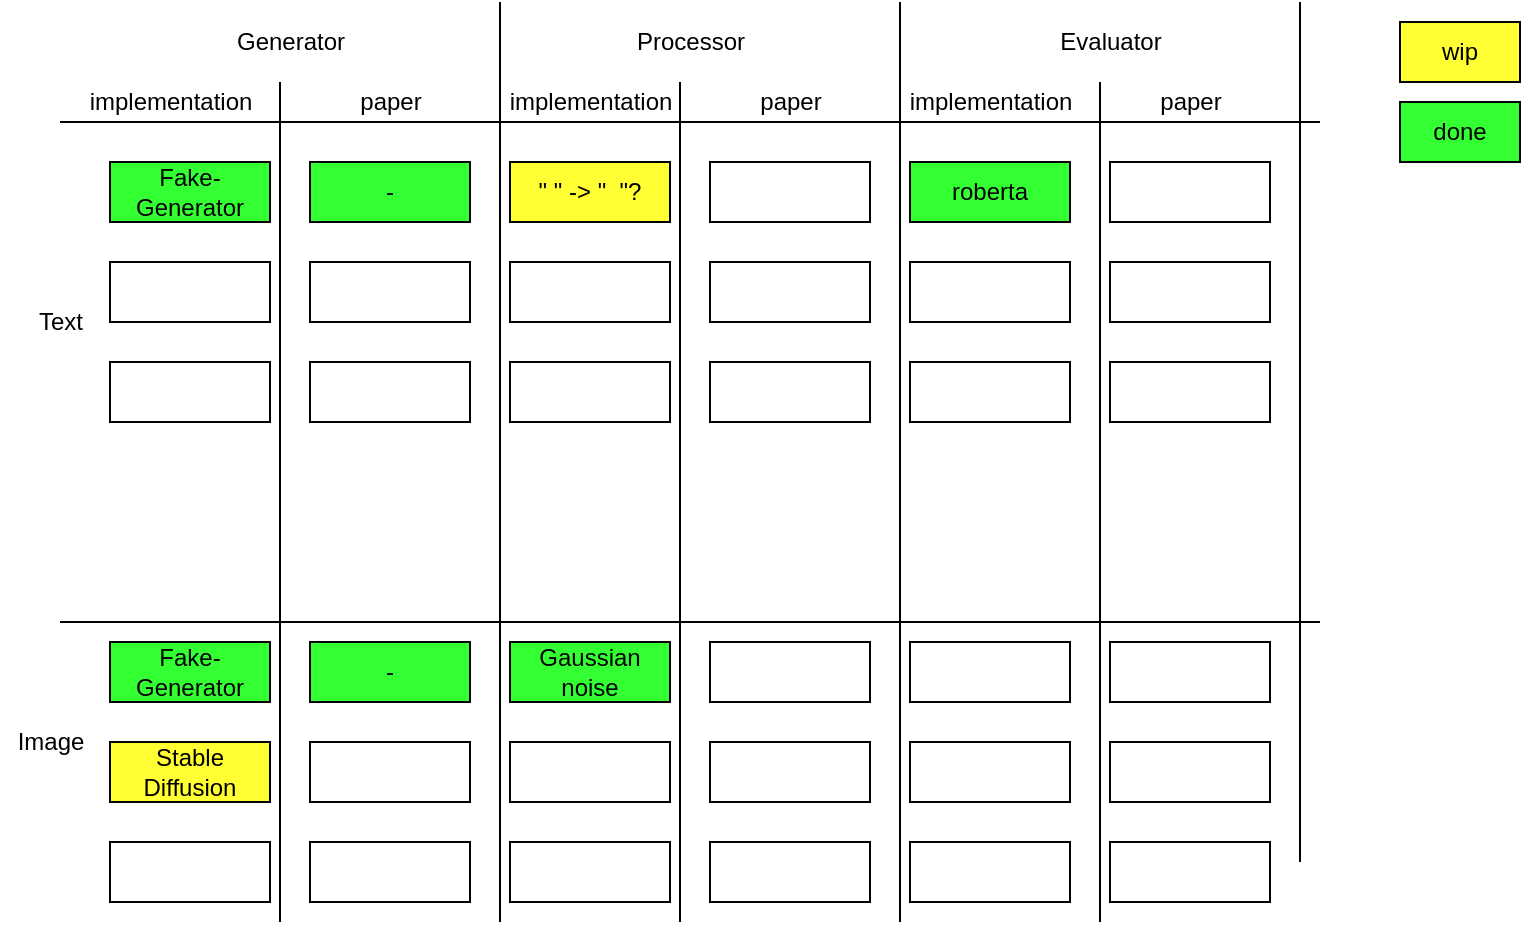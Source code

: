<mxfile version="18.0.4" type="device"><diagram id="whsIAXvvB3Vlr7miQYWP" name="Page-1"><mxGraphModel dx="925" dy="487" grid="1" gridSize="10" guides="1" tooltips="1" connect="1" arrows="1" fold="1" page="1" pageScale="1" pageWidth="827" pageHeight="1169" math="0" shadow="0"><root><mxCell id="0"/><mxCell id="1" parent="0"/><mxCell id="pHOT10jgORBA76ojkJSI-1" value="Fake-Generator" style="rounded=0;whiteSpace=wrap;html=1;fillColor=#33FF33;" vertex="1" parent="1"><mxGeometry x="65" y="130" width="80" height="30" as="geometry"/></mxCell><mxCell id="pHOT10jgORBA76ojkJSI-2" value="Generator" style="text;html=1;align=center;verticalAlign=middle;resizable=0;points=[];autosize=1;strokeColor=none;fillColor=none;" vertex="1" parent="1"><mxGeometry x="120" y="60" width="70" height="20" as="geometry"/></mxCell><mxCell id="pHOT10jgORBA76ojkJSI-3" value="Processor" style="text;html=1;align=center;verticalAlign=middle;resizable=0;points=[];autosize=1;strokeColor=none;fillColor=none;" vertex="1" parent="1"><mxGeometry x="320" y="60" width="70" height="20" as="geometry"/></mxCell><mxCell id="pHOT10jgORBA76ojkJSI-4" value="Evaluator" style="text;html=1;align=center;verticalAlign=middle;resizable=0;points=[];autosize=1;strokeColor=none;fillColor=none;" vertex="1" parent="1"><mxGeometry x="530" y="60" width="70" height="20" as="geometry"/></mxCell><mxCell id="pHOT10jgORBA76ojkJSI-5" value="" style="rounded=0;whiteSpace=wrap;html=1;" vertex="1" parent="1"><mxGeometry x="65" y="180" width="80" height="30" as="geometry"/></mxCell><mxCell id="pHOT10jgORBA76ojkJSI-6" value="" style="endArrow=none;html=1;rounded=0;" edge="1" parent="1"><mxGeometry width="50" height="50" relative="1" as="geometry"><mxPoint x="40" y="360" as="sourcePoint"/><mxPoint x="670" y="360" as="targetPoint"/></mxGeometry></mxCell><mxCell id="pHOT10jgORBA76ojkJSI-7" value="" style="endArrow=none;html=1;rounded=0;" edge="1" parent="1"><mxGeometry width="50" height="50" relative="1" as="geometry"><mxPoint x="260" y="510" as="sourcePoint"/><mxPoint x="260" y="50" as="targetPoint"/></mxGeometry></mxCell><mxCell id="pHOT10jgORBA76ojkJSI-8" value="" style="endArrow=none;html=1;rounded=0;" edge="1" parent="1"><mxGeometry width="50" height="50" relative="1" as="geometry"><mxPoint x="460" y="510" as="sourcePoint"/><mxPoint x="460" y="50" as="targetPoint"/></mxGeometry></mxCell><mxCell id="pHOT10jgORBA76ojkJSI-9" value="" style="rounded=0;whiteSpace=wrap;html=1;" vertex="1" parent="1"><mxGeometry x="65" y="230" width="80" height="30" as="geometry"/></mxCell><mxCell id="pHOT10jgORBA76ojkJSI-11" value="&quot; &quot; -&amp;gt; &quot;&amp;nbsp; &quot;?" style="rounded=0;whiteSpace=wrap;html=1;fillColor=#FFFF33;" vertex="1" parent="1"><mxGeometry x="265" y="130" width="80" height="30" as="geometry"/></mxCell><mxCell id="pHOT10jgORBA76ojkJSI-12" value="" style="rounded=0;whiteSpace=wrap;html=1;" vertex="1" parent="1"><mxGeometry x="265" y="180" width="80" height="30" as="geometry"/></mxCell><mxCell id="pHOT10jgORBA76ojkJSI-13" value="" style="rounded=0;whiteSpace=wrap;html=1;" vertex="1" parent="1"><mxGeometry x="265" y="230" width="80" height="30" as="geometry"/></mxCell><mxCell id="pHOT10jgORBA76ojkJSI-14" value="roberta" style="rounded=0;whiteSpace=wrap;html=1;fillColor=#33FF33;" vertex="1" parent="1"><mxGeometry x="465" y="130" width="80" height="30" as="geometry"/></mxCell><mxCell id="pHOT10jgORBA76ojkJSI-15" value="" style="rounded=0;whiteSpace=wrap;html=1;" vertex="1" parent="1"><mxGeometry x="465" y="180" width="80" height="30" as="geometry"/></mxCell><mxCell id="pHOT10jgORBA76ojkJSI-16" value="" style="rounded=0;whiteSpace=wrap;html=1;" vertex="1" parent="1"><mxGeometry x="465" y="230" width="80" height="30" as="geometry"/></mxCell><mxCell id="pHOT10jgORBA76ojkJSI-18" value="Stable Diffusion" style="rounded=0;whiteSpace=wrap;html=1;fillColor=#FFFF33;" vertex="1" parent="1"><mxGeometry x="65" y="420" width="80" height="30" as="geometry"/></mxCell><mxCell id="pHOT10jgORBA76ojkJSI-19" value="" style="rounded=0;whiteSpace=wrap;html=1;" vertex="1" parent="1"><mxGeometry x="65" y="470" width="80" height="30" as="geometry"/></mxCell><mxCell id="pHOT10jgORBA76ojkJSI-20" value="" style="rounded=0;whiteSpace=wrap;html=1;" vertex="1" parent="1"><mxGeometry x="265" y="420" width="80" height="30" as="geometry"/></mxCell><mxCell id="pHOT10jgORBA76ojkJSI-22" value="" style="rounded=0;whiteSpace=wrap;html=1;" vertex="1" parent="1"><mxGeometry x="265" y="470" width="80" height="30" as="geometry"/></mxCell><mxCell id="pHOT10jgORBA76ojkJSI-23" value="" style="rounded=0;whiteSpace=wrap;html=1;" vertex="1" parent="1"><mxGeometry x="465" y="370" width="80" height="30" as="geometry"/></mxCell><mxCell id="pHOT10jgORBA76ojkJSI-24" value="" style="rounded=0;whiteSpace=wrap;html=1;" vertex="1" parent="1"><mxGeometry x="465" y="420" width="80" height="30" as="geometry"/></mxCell><mxCell id="pHOT10jgORBA76ojkJSI-25" value="" style="rounded=0;whiteSpace=wrap;html=1;" vertex="1" parent="1"><mxGeometry x="465" y="470" width="80" height="30" as="geometry"/></mxCell><mxCell id="pHOT10jgORBA76ojkJSI-26" value="" style="endArrow=none;html=1;rounded=0;" edge="1" parent="1"><mxGeometry width="50" height="50" relative="1" as="geometry"><mxPoint x="40" y="110" as="sourcePoint"/><mxPoint x="670" y="110" as="targetPoint"/></mxGeometry></mxCell><mxCell id="pHOT10jgORBA76ojkJSI-27" value="" style="endArrow=none;html=1;rounded=0;" edge="1" parent="1"><mxGeometry width="50" height="50" relative="1" as="geometry"><mxPoint x="150" y="510" as="sourcePoint"/><mxPoint x="150" y="90" as="targetPoint"/></mxGeometry></mxCell><mxCell id="pHOT10jgORBA76ojkJSI-28" value="" style="endArrow=none;html=1;rounded=0;" edge="1" parent="1"><mxGeometry width="50" height="50" relative="1" as="geometry"><mxPoint x="350" y="510" as="sourcePoint"/><mxPoint x="350" y="90" as="targetPoint"/></mxGeometry></mxCell><mxCell id="pHOT10jgORBA76ojkJSI-29" value="" style="endArrow=none;html=1;rounded=0;" edge="1" parent="1"><mxGeometry width="50" height="50" relative="1" as="geometry"><mxPoint x="560" y="510" as="sourcePoint"/><mxPoint x="560" y="90" as="targetPoint"/></mxGeometry></mxCell><mxCell id="pHOT10jgORBA76ojkJSI-32" value="" style="endArrow=none;html=1;rounded=0;" edge="1" parent="1"><mxGeometry width="50" height="50" relative="1" as="geometry"><mxPoint x="660" y="480" as="sourcePoint"/><mxPoint x="660" y="50" as="targetPoint"/></mxGeometry></mxCell><mxCell id="pHOT10jgORBA76ojkJSI-35" value="&lt;div&gt;implementation&lt;/div&gt;" style="text;html=1;align=center;verticalAlign=middle;resizable=0;points=[];autosize=1;strokeColor=none;fillColor=none;" vertex="1" parent="1"><mxGeometry x="45" y="90" width="100" height="20" as="geometry"/></mxCell><mxCell id="pHOT10jgORBA76ojkJSI-36" value="&lt;div&gt;implementation&lt;/div&gt;" style="text;html=1;align=center;verticalAlign=middle;resizable=0;points=[];autosize=1;strokeColor=none;fillColor=none;" vertex="1" parent="1"><mxGeometry x="255" y="90" width="100" height="20" as="geometry"/></mxCell><mxCell id="pHOT10jgORBA76ojkJSI-37" value="&lt;div&gt;implementation&lt;/div&gt;" style="text;html=1;align=center;verticalAlign=middle;resizable=0;points=[];autosize=1;strokeColor=none;fillColor=none;" vertex="1" parent="1"><mxGeometry x="455" y="90" width="100" height="20" as="geometry"/></mxCell><mxCell id="pHOT10jgORBA76ojkJSI-40" value="&lt;div&gt;paper&lt;/div&gt;" style="text;html=1;align=center;verticalAlign=middle;resizable=0;points=[];autosize=1;strokeColor=none;fillColor=none;" vertex="1" parent="1"><mxGeometry x="180" y="90" width="50" height="20" as="geometry"/></mxCell><mxCell id="pHOT10jgORBA76ojkJSI-41" value="&lt;div&gt;paper&lt;/div&gt;" style="text;html=1;align=center;verticalAlign=middle;resizable=0;points=[];autosize=1;strokeColor=none;fillColor=none;" vertex="1" parent="1"><mxGeometry x="380" y="90" width="50" height="20" as="geometry"/></mxCell><mxCell id="pHOT10jgORBA76ojkJSI-42" value="&lt;div&gt;paper&lt;/div&gt;" style="text;html=1;align=center;verticalAlign=middle;resizable=0;points=[];autosize=1;strokeColor=none;fillColor=none;" vertex="1" parent="1"><mxGeometry x="580" y="90" width="50" height="20" as="geometry"/></mxCell><mxCell id="pHOT10jgORBA76ojkJSI-43" value="-" style="rounded=0;whiteSpace=wrap;html=1;fillColor=#33FF33;" vertex="1" parent="1"><mxGeometry x="165" y="130" width="80" height="30" as="geometry"/></mxCell><mxCell id="pHOT10jgORBA76ojkJSI-48" value="" style="rounded=0;whiteSpace=wrap;html=1;" vertex="1" parent="1"><mxGeometry x="165" y="180" width="80" height="30" as="geometry"/></mxCell><mxCell id="pHOT10jgORBA76ojkJSI-49" value="" style="rounded=0;whiteSpace=wrap;html=1;" vertex="1" parent="1"><mxGeometry x="165" y="230" width="80" height="30" as="geometry"/></mxCell><mxCell id="pHOT10jgORBA76ojkJSI-51" value="" style="rounded=0;whiteSpace=wrap;html=1;" vertex="1" parent="1"><mxGeometry x="365" y="130" width="80" height="30" as="geometry"/></mxCell><mxCell id="pHOT10jgORBA76ojkJSI-52" value="" style="rounded=0;whiteSpace=wrap;html=1;" vertex="1" parent="1"><mxGeometry x="365" y="180" width="80" height="30" as="geometry"/></mxCell><mxCell id="pHOT10jgORBA76ojkJSI-53" value="" style="rounded=0;whiteSpace=wrap;html=1;" vertex="1" parent="1"><mxGeometry x="365" y="230" width="80" height="30" as="geometry"/></mxCell><mxCell id="pHOT10jgORBA76ojkJSI-54" value="" style="rounded=0;whiteSpace=wrap;html=1;" vertex="1" parent="1"><mxGeometry x="565" y="130" width="80" height="30" as="geometry"/></mxCell><mxCell id="pHOT10jgORBA76ojkJSI-55" value="" style="rounded=0;whiteSpace=wrap;html=1;" vertex="1" parent="1"><mxGeometry x="565" y="180" width="80" height="30" as="geometry"/></mxCell><mxCell id="pHOT10jgORBA76ojkJSI-56" value="" style="rounded=0;whiteSpace=wrap;html=1;" vertex="1" parent="1"><mxGeometry x="565" y="230" width="80" height="30" as="geometry"/></mxCell><mxCell id="pHOT10jgORBA76ojkJSI-57" value="-" style="rounded=0;whiteSpace=wrap;html=1;fillColor=#33FF33;" vertex="1" parent="1"><mxGeometry x="165" y="370" width="80" height="30" as="geometry"/></mxCell><mxCell id="pHOT10jgORBA76ojkJSI-58" value="" style="rounded=0;whiteSpace=wrap;html=1;" vertex="1" parent="1"><mxGeometry x="165" y="420" width="80" height="30" as="geometry"/></mxCell><mxCell id="pHOT10jgORBA76ojkJSI-59" value="" style="rounded=0;whiteSpace=wrap;html=1;" vertex="1" parent="1"><mxGeometry x="165" y="470" width="80" height="30" as="geometry"/></mxCell><mxCell id="pHOT10jgORBA76ojkJSI-60" value="" style="rounded=0;whiteSpace=wrap;html=1;" vertex="1" parent="1"><mxGeometry x="365" y="370" width="80" height="30" as="geometry"/></mxCell><mxCell id="pHOT10jgORBA76ojkJSI-61" value="" style="rounded=0;whiteSpace=wrap;html=1;" vertex="1" parent="1"><mxGeometry x="365" y="420" width="80" height="30" as="geometry"/></mxCell><mxCell id="pHOT10jgORBA76ojkJSI-62" value="" style="rounded=0;whiteSpace=wrap;html=1;" vertex="1" parent="1"><mxGeometry x="365" y="470" width="80" height="30" as="geometry"/></mxCell><mxCell id="pHOT10jgORBA76ojkJSI-63" value="" style="rounded=0;whiteSpace=wrap;html=1;" vertex="1" parent="1"><mxGeometry x="565" y="370" width="80" height="30" as="geometry"/></mxCell><mxCell id="pHOT10jgORBA76ojkJSI-64" value="" style="rounded=0;whiteSpace=wrap;html=1;" vertex="1" parent="1"><mxGeometry x="565" y="420" width="80" height="30" as="geometry"/></mxCell><mxCell id="pHOT10jgORBA76ojkJSI-65" value="" style="rounded=0;whiteSpace=wrap;html=1;" vertex="1" parent="1"><mxGeometry x="565" y="470" width="80" height="30" as="geometry"/></mxCell><mxCell id="pHOT10jgORBA76ojkJSI-66" value="Fake-Generator" style="rounded=0;whiteSpace=wrap;html=1;fillColor=#33FF33;" vertex="1" parent="1"><mxGeometry x="65" y="370" width="80" height="30" as="geometry"/></mxCell><mxCell id="pHOT10jgORBA76ojkJSI-67" value="Text" style="text;html=1;align=center;verticalAlign=middle;resizable=0;points=[];autosize=1;strokeColor=none;fillColor=none;" vertex="1" parent="1"><mxGeometry x="20" y="200" width="40" height="20" as="geometry"/></mxCell><mxCell id="pHOT10jgORBA76ojkJSI-68" value="Image" style="text;html=1;align=center;verticalAlign=middle;resizable=0;points=[];autosize=1;strokeColor=none;fillColor=none;" vertex="1" parent="1"><mxGeometry x="10" y="410" width="50" height="20" as="geometry"/></mxCell><mxCell id="pHOT10jgORBA76ojkJSI-69" value="wip" style="whiteSpace=wrap;html=1;fillColor=#FFFF33;" vertex="1" parent="1"><mxGeometry x="710" y="60" width="60" height="30" as="geometry"/></mxCell><mxCell id="pHOT10jgORBA76ojkJSI-70" value="done" style="rounded=0;whiteSpace=wrap;html=1;fillColor=#33FF33;" vertex="1" parent="1"><mxGeometry x="710" y="100" width="60" height="30" as="geometry"/></mxCell><mxCell id="pHOT10jgORBA76ojkJSI-71" value="Gaussian noise" style="rounded=0;whiteSpace=wrap;html=1;fillColor=#33FF33;" vertex="1" parent="1"><mxGeometry x="265" y="370" width="80" height="30" as="geometry"/></mxCell></root></mxGraphModel></diagram></mxfile>